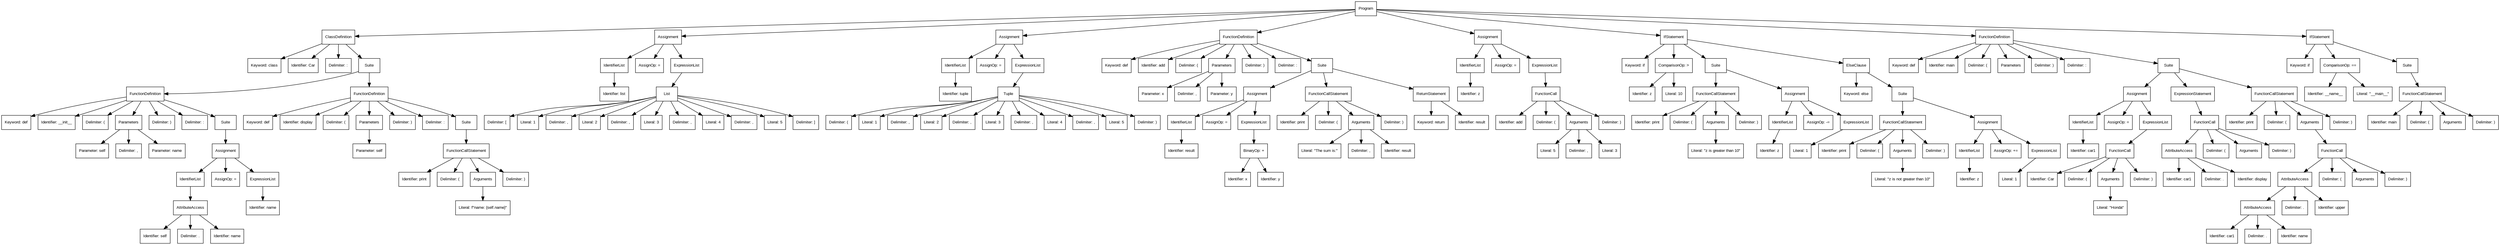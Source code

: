 digraph ParseTree {
  node [shape=box, fontname="Arial", fontsize=10];
  node0 [label="Program"];
  node1 [label="ClassDefinition"];
  node2 [label="Keyword: class"];
  node1 -> node2;
  node3 [label="Identifier: Car"];
  node1 -> node3;
  node4 [label="Delimiter: :"];
  node1 -> node4;
  node5 [label="Suite"];
  node6 [label="FunctionDefinition"];
  node7 [label="Keyword: def"];
  node6 -> node7;
  node8 [label="Identifier: __init__"];
  node6 -> node8;
  node9 [label="Delimiter: ("];
  node6 -> node9;
  node10 [label="Parameters"];
  node11 [label="Parameter: self"];
  node10 -> node11;
  node12 [label="Delimiter: ,"];
  node10 -> node12;
  node13 [label="Parameter: name"];
  node10 -> node13;
  node6 -> node10;
  node14 [label="Delimiter: )"];
  node6 -> node14;
  node15 [label="Delimiter: :"];
  node6 -> node15;
  node16 [label="Suite"];
  node17 [label="Assignment"];
  node18 [label="IdentifierList"];
  node19 [label="AttributeAccess"];
  node20 [label="Identifier: self"];
  node19 -> node20;
  node21 [label="Delimiter: ."];
  node19 -> node21;
  node22 [label="Identifier: name"];
  node19 -> node22;
  node18 -> node19;
  node17 -> node18;
  node23 [label="AssignOp: ="];
  node17 -> node23;
  node24 [label="ExpressionList"];
  node25 [label="Identifier: name"];
  node24 -> node25;
  node17 -> node24;
  node16 -> node17;
  node6 -> node16;
  node5 -> node6;
  node26 [label="FunctionDefinition"];
  node27 [label="Keyword: def"];
  node26 -> node27;
  node28 [label="Identifier: display"];
  node26 -> node28;
  node29 [label="Delimiter: ("];
  node26 -> node29;
  node30 [label="Parameters"];
  node31 [label="Parameter: self"];
  node30 -> node31;
  node26 -> node30;
  node32 [label="Delimiter: )"];
  node26 -> node32;
  node33 [label="Delimiter: :"];
  node26 -> node33;
  node34 [label="Suite"];
  node35 [label="FunctionCallStatement"];
  node36 [label="Identifier: print"];
  node35 -> node36;
  node37 [label="Delimiter: ("];
  node35 -> node37;
  node38 [label="Arguments"];
  node39 [label="Literal: f\"name: {self.name}\""];
  node38 -> node39;
  node35 -> node38;
  node40 [label="Delimiter: )"];
  node35 -> node40;
  node34 -> node35;
  node26 -> node34;
  node5 -> node26;
  node1 -> node5;
  node0 -> node1;
  node41 [label="Assignment"];
  node42 [label="IdentifierList"];
  node43 [label="Identifier: list"];
  node42 -> node43;
  node41 -> node42;
  node44 [label="AssignOp: ="];
  node41 -> node44;
  node45 [label="ExpressionList"];
  node46 [label="List"];
  node47 [label="Delimiter: ["];
  node46 -> node47;
  node48 [label="Literal: 1"];
  node46 -> node48;
  node49 [label="Delimiter: ,"];
  node46 -> node49;
  node50 [label="Literal: 2"];
  node46 -> node50;
  node51 [label="Delimiter: ,"];
  node46 -> node51;
  node52 [label="Literal: 3"];
  node46 -> node52;
  node53 [label="Delimiter: ,"];
  node46 -> node53;
  node54 [label="Literal: 4"];
  node46 -> node54;
  node55 [label="Delimiter: ,"];
  node46 -> node55;
  node56 [label="Literal: 5"];
  node46 -> node56;
  node57 [label="Delimiter: ]"];
  node46 -> node57;
  node45 -> node46;
  node41 -> node45;
  node0 -> node41;
  node58 [label="Assignment"];
  node59 [label="IdentifierList"];
  node60 [label="Identifier: tuple"];
  node59 -> node60;
  node58 -> node59;
  node61 [label="AssignOp: ="];
  node58 -> node61;
  node62 [label="ExpressionList"];
  node63 [label="Tuple"];
  node64 [label="Delimiter: ("];
  node63 -> node64;
  node65 [label="Literal: 1"];
  node63 -> node65;
  node66 [label="Delimiter: ,"];
  node63 -> node66;
  node67 [label="Literal: 2"];
  node63 -> node67;
  node68 [label="Delimiter: ,"];
  node63 -> node68;
  node69 [label="Literal: 3"];
  node63 -> node69;
  node70 [label="Delimiter: ,"];
  node63 -> node70;
  node71 [label="Literal: 4"];
  node63 -> node71;
  node72 [label="Delimiter: ,"];
  node63 -> node72;
  node73 [label="Literal: 5"];
  node63 -> node73;
  node74 [label="Delimiter: )"];
  node63 -> node74;
  node62 -> node63;
  node58 -> node62;
  node0 -> node58;
  node75 [label="FunctionDefinition"];
  node76 [label="Keyword: def"];
  node75 -> node76;
  node77 [label="Identifier: add"];
  node75 -> node77;
  node78 [label="Delimiter: ("];
  node75 -> node78;
  node79 [label="Parameters"];
  node80 [label="Parameter: x"];
  node79 -> node80;
  node81 [label="Delimiter: ,"];
  node79 -> node81;
  node82 [label="Parameter: y"];
  node79 -> node82;
  node75 -> node79;
  node83 [label="Delimiter: )"];
  node75 -> node83;
  node84 [label="Delimiter: :"];
  node75 -> node84;
  node85 [label="Suite"];
  node86 [label="Assignment"];
  node87 [label="IdentifierList"];
  node88 [label="Identifier: result"];
  node87 -> node88;
  node86 -> node87;
  node89 [label="AssignOp: ="];
  node86 -> node89;
  node90 [label="ExpressionList"];
  node91 [label="BinaryOp: +"];
  node92 [label="Identifier: x"];
  node91 -> node92;
  node93 [label="Identifier: y"];
  node91 -> node93;
  node90 -> node91;
  node86 -> node90;
  node85 -> node86;
  node94 [label="FunctionCallStatement"];
  node95 [label="Identifier: print"];
  node94 -> node95;
  node96 [label="Delimiter: ("];
  node94 -> node96;
  node97 [label="Arguments"];
  node98 [label="Literal: \"The sum is:\""];
  node97 -> node98;
  node99 [label="Delimiter: ,"];
  node97 -> node99;
  node100 [label="Identifier: result"];
  node97 -> node100;
  node94 -> node97;
  node101 [label="Delimiter: )"];
  node94 -> node101;
  node85 -> node94;
  node102 [label="ReturnStatement"];
  node103 [label="Keyword: return"];
  node102 -> node103;
  node104 [label="Identifier: result"];
  node102 -> node104;
  node85 -> node102;
  node75 -> node85;
  node0 -> node75;
  node105 [label="Assignment"];
  node106 [label="IdentifierList"];
  node107 [label="Identifier: z"];
  node106 -> node107;
  node105 -> node106;
  node108 [label="AssignOp: ="];
  node105 -> node108;
  node109 [label="ExpressionList"];
  node110 [label="FunctionCall"];
  node111 [label="Identifier: add"];
  node110 -> node111;
  node112 [label="Delimiter: ("];
  node110 -> node112;
  node113 [label="Arguments"];
  node114 [label="Literal: 5"];
  node113 -> node114;
  node115 [label="Delimiter: ,"];
  node113 -> node115;
  node116 [label="Literal: 3"];
  node113 -> node116;
  node110 -> node113;
  node117 [label="Delimiter: )"];
  node110 -> node117;
  node109 -> node110;
  node105 -> node109;
  node0 -> node105;
  node118 [label="IfStatement"];
  node119 [label="Keyword: if"];
  node118 -> node119;
  node120 [label="ComparisonOp: >"];
  node121 [label="Identifier: z"];
  node120 -> node121;
  node122 [label="Literal: 10"];
  node120 -> node122;
  node118 -> node120;
  node123 [label="Suite"];
  node124 [label="FunctionCallStatement"];
  node125 [label="Identifier: print"];
  node124 -> node125;
  node126 [label="Delimiter: ("];
  node124 -> node126;
  node127 [label="Arguments"];
  node128 [label="Literal: \"z is greater than 10\""];
  node127 -> node128;
  node124 -> node127;
  node129 [label="Delimiter: )"];
  node124 -> node129;
  node123 -> node124;
  node130 [label="Assignment"];
  node131 [label="IdentifierList"];
  node132 [label="Identifier: z"];
  node131 -> node132;
  node130 -> node131;
  node133 [label="AssignOp: -="];
  node130 -> node133;
  node134 [label="ExpressionList"];
  node135 [label="Literal: 1"];
  node134 -> node135;
  node130 -> node134;
  node123 -> node130;
  node118 -> node123;
  node136 [label="ElseClause"];
  node137 [label="Keyword: else"];
  node136 -> node137;
  node138 [label="Suite"];
  node139 [label="FunctionCallStatement"];
  node140 [label="Identifier: print"];
  node139 -> node140;
  node141 [label="Delimiter: ("];
  node139 -> node141;
  node142 [label="Arguments"];
  node143 [label="Literal: \"z is not greater than 10\""];
  node142 -> node143;
  node139 -> node142;
  node144 [label="Delimiter: )"];
  node139 -> node144;
  node138 -> node139;
  node145 [label="Assignment"];
  node146 [label="IdentifierList"];
  node147 [label="Identifier: z"];
  node146 -> node147;
  node145 -> node146;
  node148 [label="AssignOp: +="];
  node145 -> node148;
  node149 [label="ExpressionList"];
  node150 [label="Literal: 1"];
  node149 -> node150;
  node145 -> node149;
  node138 -> node145;
  node136 -> node138;
  node118 -> node136;
  node0 -> node118;
  node151 [label="FunctionDefinition"];
  node152 [label="Keyword: def"];
  node151 -> node152;
  node153 [label="Identifier: main"];
  node151 -> node153;
  node154 [label="Delimiter: ("];
  node151 -> node154;
  node155 [label="Parameters"];
  node151 -> node155;
  node156 [label="Delimiter: )"];
  node151 -> node156;
  node157 [label="Delimiter: :"];
  node151 -> node157;
  node158 [label="Suite"];
  node159 [label="Assignment"];
  node160 [label="IdentifierList"];
  node161 [label="Identifier: car1"];
  node160 -> node161;
  node159 -> node160;
  node162 [label="AssignOp: ="];
  node159 -> node162;
  node163 [label="ExpressionList"];
  node164 [label="FunctionCall"];
  node165 [label="Identifier: Car"];
  node164 -> node165;
  node166 [label="Delimiter: ("];
  node164 -> node166;
  node167 [label="Arguments"];
  node168 [label="Literal: \"Honda\""];
  node167 -> node168;
  node164 -> node167;
  node169 [label="Delimiter: )"];
  node164 -> node169;
  node163 -> node164;
  node159 -> node163;
  node158 -> node159;
  node170 [label="ExpressionStatement"];
  node171 [label="FunctionCall"];
  node172 [label="AttributeAccess"];
  node173 [label="Identifier: car1"];
  node172 -> node173;
  node174 [label="Delimiter: ."];
  node172 -> node174;
  node175 [label="Identifier: display"];
  node172 -> node175;
  node171 -> node172;
  node176 [label="Delimiter: ("];
  node171 -> node176;
  node177 [label="Arguments"];
  node171 -> node177;
  node178 [label="Delimiter: )"];
  node171 -> node178;
  node170 -> node171;
  node158 -> node170;
  node179 [label="FunctionCallStatement"];
  node180 [label="Identifier: print"];
  node179 -> node180;
  node181 [label="Delimiter: ("];
  node179 -> node181;
  node182 [label="Arguments"];
  node183 [label="FunctionCall"];
  node184 [label="AttributeAccess"];
  node185 [label="AttributeAccess"];
  node186 [label="Identifier: car1"];
  node185 -> node186;
  node187 [label="Delimiter: ."];
  node185 -> node187;
  node188 [label="Identifier: name"];
  node185 -> node188;
  node184 -> node185;
  node189 [label="Delimiter: ."];
  node184 -> node189;
  node190 [label="Identifier: upper"];
  node184 -> node190;
  node183 -> node184;
  node191 [label="Delimiter: ("];
  node183 -> node191;
  node192 [label="Arguments"];
  node183 -> node192;
  node193 [label="Delimiter: )"];
  node183 -> node193;
  node182 -> node183;
  node179 -> node182;
  node194 [label="Delimiter: )"];
  node179 -> node194;
  node158 -> node179;
  node151 -> node158;
  node0 -> node151;
  node195 [label="IfStatement"];
  node196 [label="Keyword: if"];
  node195 -> node196;
  node197 [label="ComparisonOp: =="];
  node198 [label="Identifier: __name__"];
  node197 -> node198;
  node199 [label="Literal: \"__main__\""];
  node197 -> node199;
  node195 -> node197;
  node200 [label="Suite"];
  node201 [label="FunctionCallStatement"];
  node202 [label="Identifier: main"];
  node201 -> node202;
  node203 [label="Delimiter: ("];
  node201 -> node203;
  node204 [label="Arguments"];
  node201 -> node204;
  node205 [label="Delimiter: )"];
  node201 -> node205;
  node200 -> node201;
  node195 -> node200;
  node0 -> node195;
}
